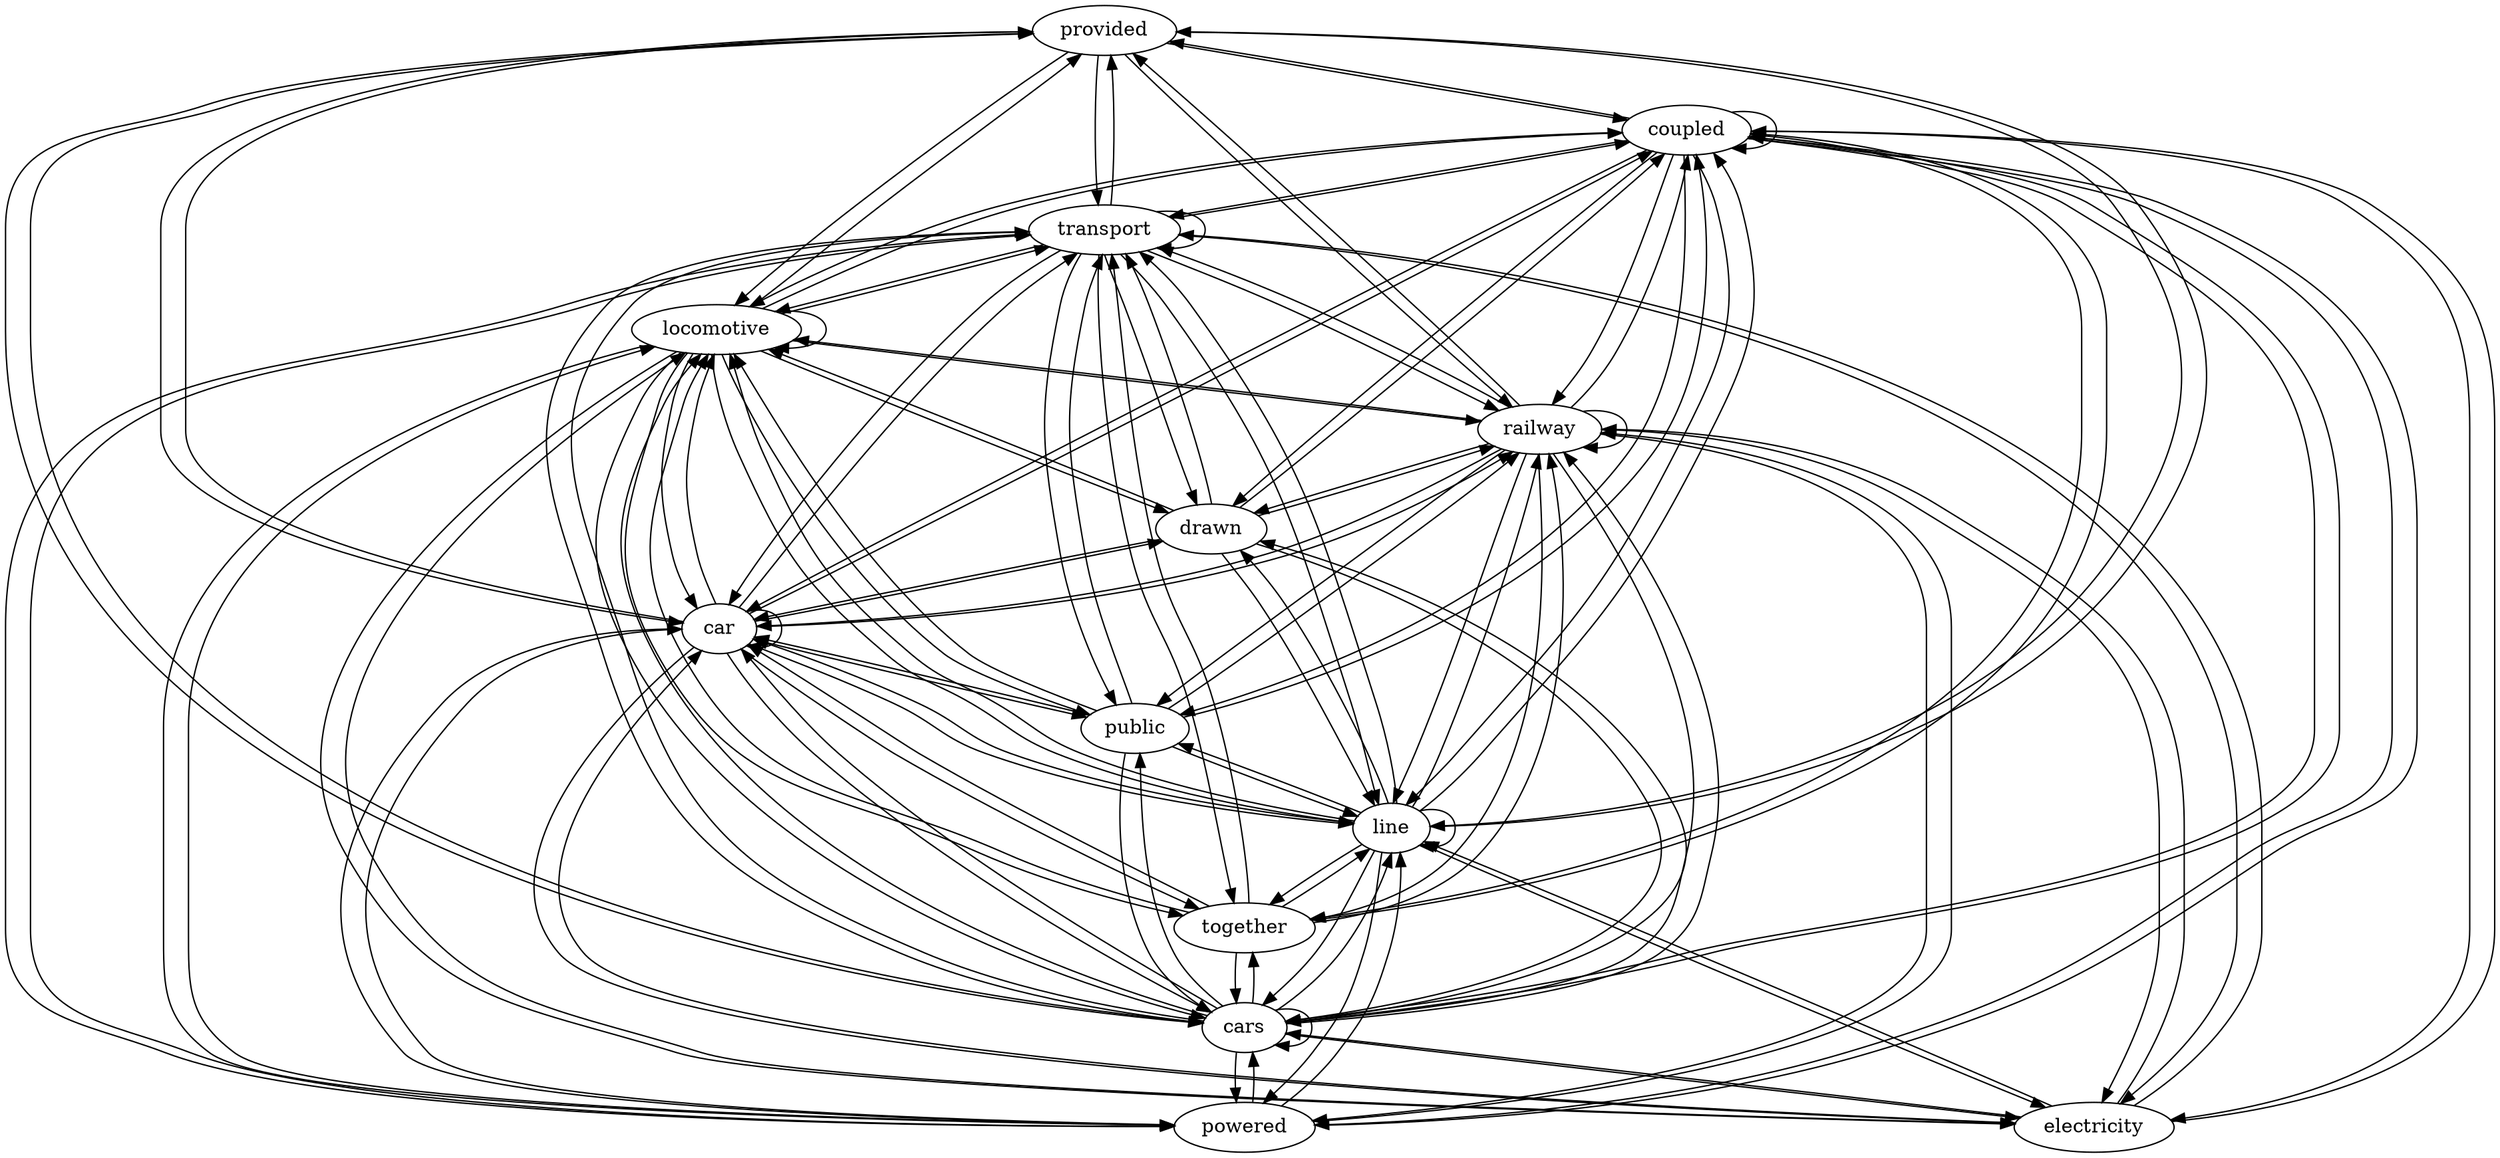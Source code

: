 digraph G {
provided;
coupled;
electricity;
cars;
powered;
line;
together;
public;
car;
drawn;
railway;
locomotive;
transport;
provided -> coupled;
provided -> cars;
provided -> locomotive;
provided -> car;
provided -> railway;
provided -> line;
provided -> transport;
coupled -> provided;
coupled -> coupled;
coupled -> electricity;
coupled -> cars;
coupled -> powered;
coupled -> line;
coupled -> together;
coupled -> public;
coupled -> car;
coupled -> drawn;
coupled -> railway;
coupled -> locomotive;
coupled -> transport;
electricity -> coupled;
electricity -> cars;
electricity -> locomotive;
electricity -> car;
electricity -> railway;
electricity -> line;
electricity -> transport;
cars -> provided;
cars -> coupled;
cars -> electricity;
cars -> cars;
cars -> powered;
cars -> line;
cars -> together;
cars -> public;
cars -> car;
cars -> drawn;
cars -> railway;
cars -> locomotive;
cars -> transport;
powered -> coupled;
powered -> cars;
powered -> locomotive;
powered -> car;
powered -> railway;
powered -> line;
powered -> transport;
line -> provided;
line -> powered;
line -> electricity;
line -> cars;
line -> coupled;
line -> line;
line -> together;
line -> public;
line -> car;
line -> drawn;
line -> railway;
line -> locomotive;
line -> transport;
together -> coupled;
together -> cars;
together -> locomotive;
together -> car;
together -> railway;
together -> line;
together -> transport;
public -> coupled;
public -> cars;
public -> locomotive;
public -> car;
public -> railway;
public -> line;
public -> transport;
car -> provided;
car -> drawn;
car -> powered;
car -> electricity;
car -> cars;
car -> coupled;
car -> together;
car -> locomotive;
car -> car;
car -> railway;
car -> line;
car -> public;
car -> transport;
drawn -> coupled;
drawn -> cars;
drawn -> locomotive;
drawn -> car;
drawn -> railway;
drawn -> line;
drawn -> transport;
railway -> provided;
railway -> powered;
railway -> electricity;
railway -> cars;
railway -> coupled;
railway -> together;
railway -> locomotive;
railway -> railway;
railway -> car;
railway -> drawn;
railway -> line;
railway -> public;
railway -> transport;
locomotive -> provided;
locomotive -> powered;
locomotive -> electricity;
locomotive -> cars;
locomotive -> coupled;
locomotive -> together;
locomotive -> locomotive;
locomotive -> railway;
locomotive -> car;
locomotive -> drawn;
locomotive -> line;
locomotive -> public;
locomotive -> transport;
transport -> provided;
transport -> powered;
transport -> electricity;
transport -> cars;
transport -> coupled;
transport -> together;
transport -> locomotive;
transport -> railway;
transport -> car;
transport -> drawn;
transport -> line;
transport -> public;
transport -> transport;
}
